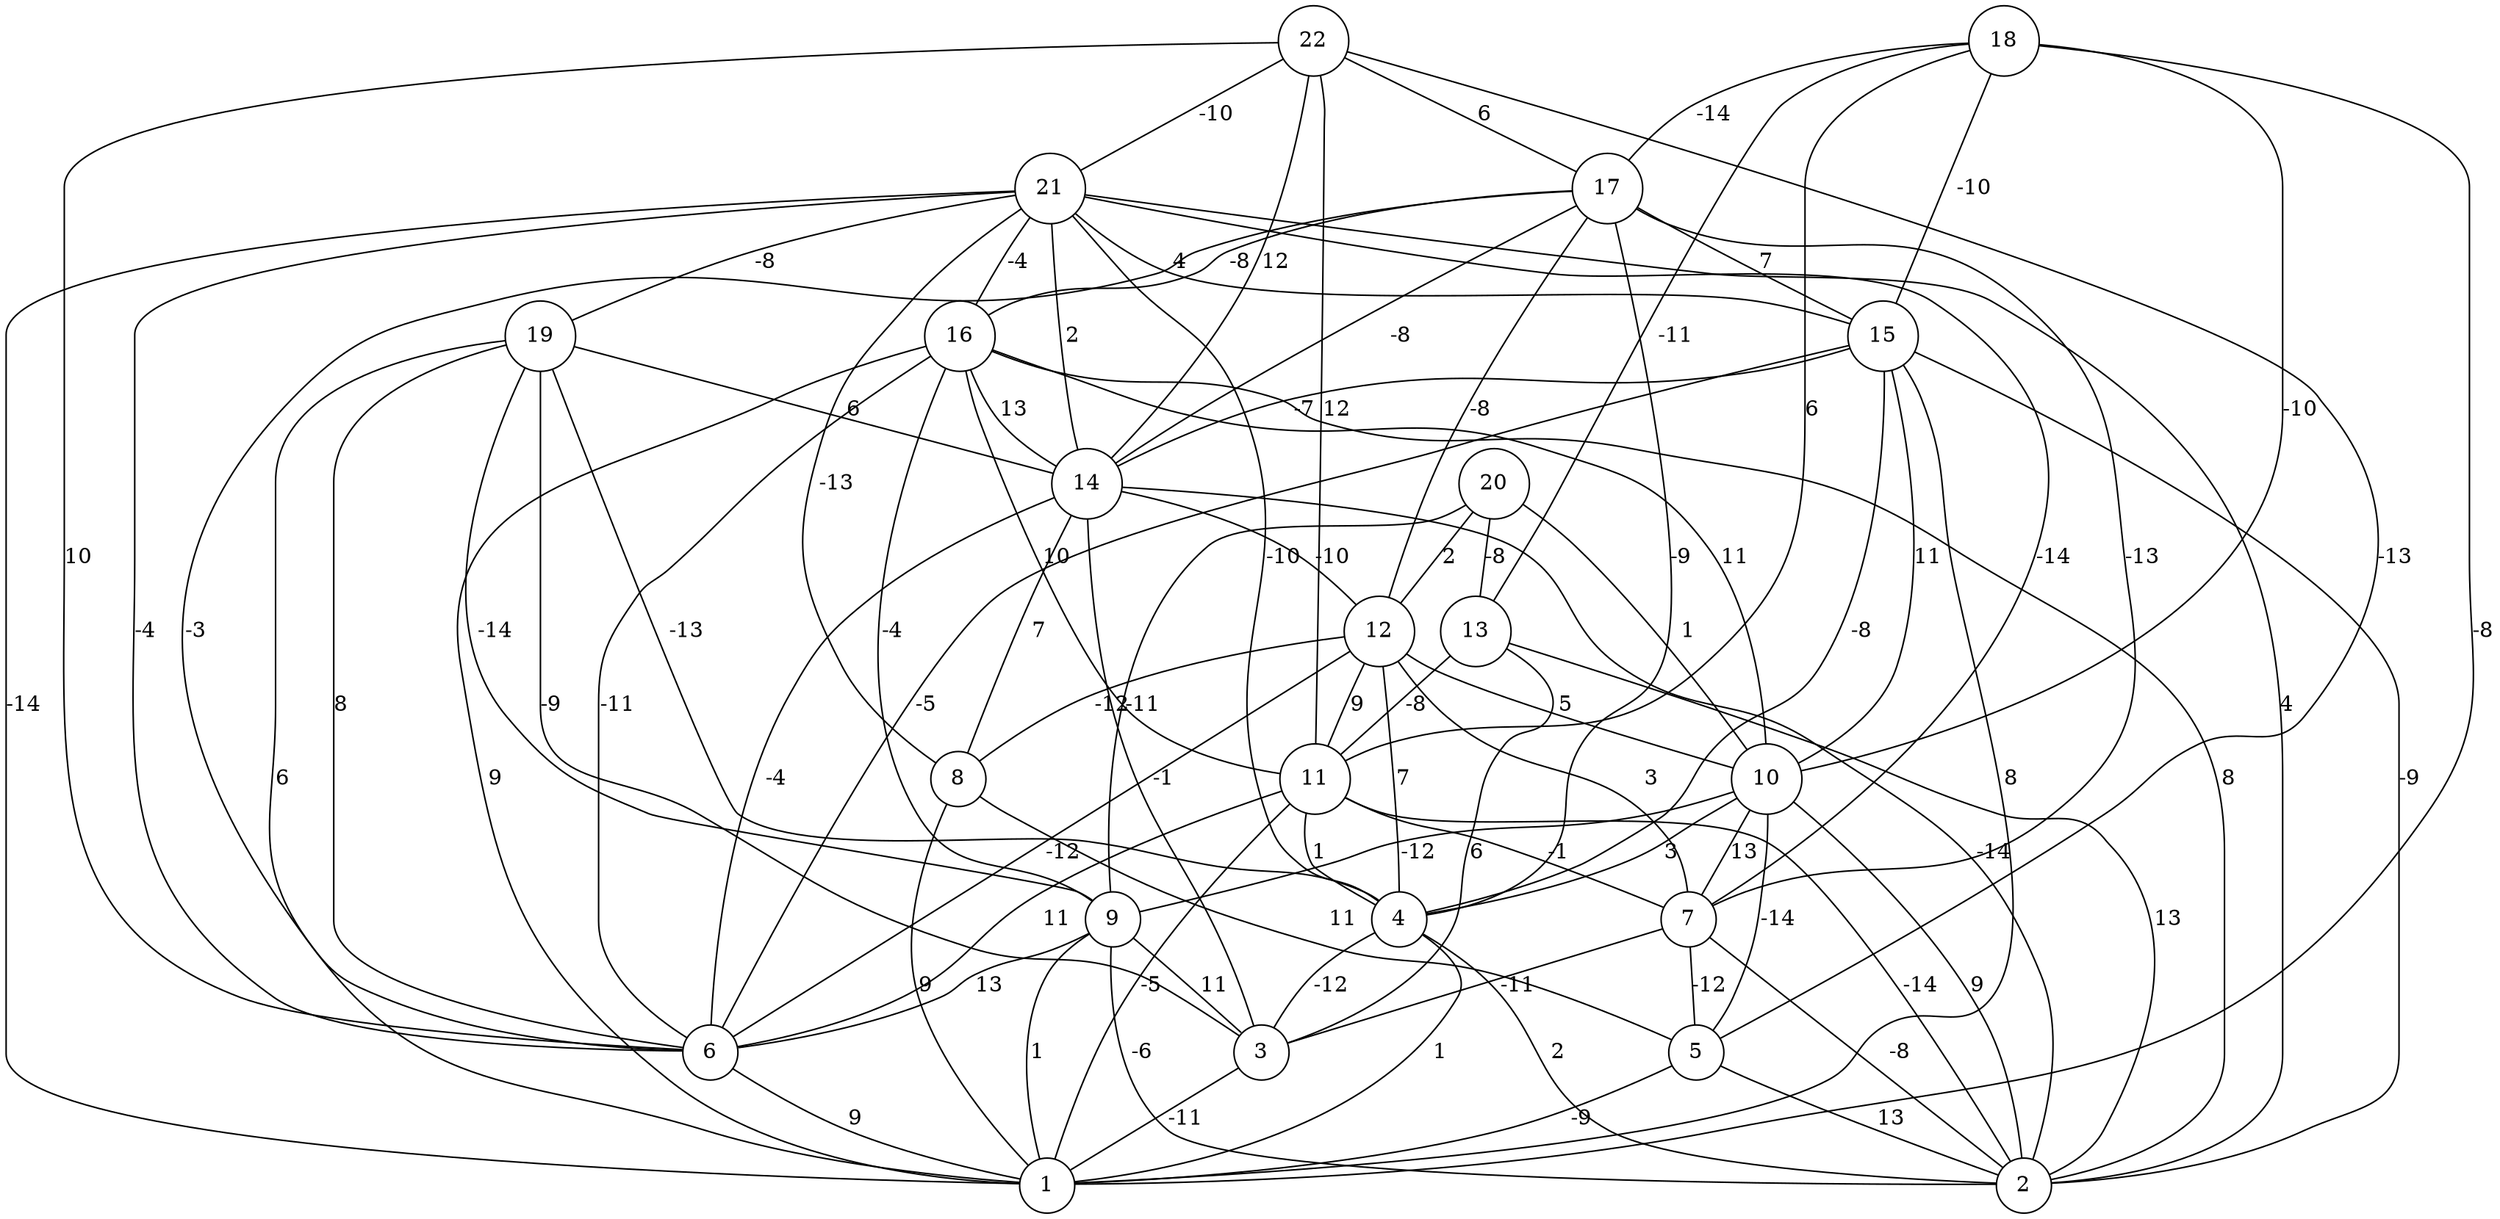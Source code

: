 graph { 
	 fontname="Helvetica,Arial,sans-serif" 
	 node [shape = circle]; 
	 22 -- 5 [label = "-13"];
	 22 -- 6 [label = "10"];
	 22 -- 11 [label = "12"];
	 22 -- 14 [label = "12"];
	 22 -- 17 [label = "6"];
	 22 -- 21 [label = "-10"];
	 21 -- 1 [label = "-14"];
	 21 -- 2 [label = "4"];
	 21 -- 4 [label = "-10"];
	 21 -- 6 [label = "-4"];
	 21 -- 7 [label = "-14"];
	 21 -- 8 [label = "-13"];
	 21 -- 14 [label = "2"];
	 21 -- 15 [label = "4"];
	 21 -- 16 [label = "-4"];
	 21 -- 19 [label = "-8"];
	 20 -- 9 [label = "-11"];
	 20 -- 10 [label = "1"];
	 20 -- 12 [label = "2"];
	 20 -- 13 [label = "-8"];
	 19 -- 1 [label = "6"];
	 19 -- 3 [label = "-9"];
	 19 -- 4 [label = "-13"];
	 19 -- 6 [label = "8"];
	 19 -- 9 [label = "-14"];
	 19 -- 14 [label = "6"];
	 18 -- 1 [label = "-8"];
	 18 -- 10 [label = "-10"];
	 18 -- 11 [label = "6"];
	 18 -- 13 [label = "-11"];
	 18 -- 15 [label = "-10"];
	 18 -- 17 [label = "-14"];
	 17 -- 4 [label = "-9"];
	 17 -- 6 [label = "-3"];
	 17 -- 7 [label = "-13"];
	 17 -- 12 [label = "-8"];
	 17 -- 14 [label = "-8"];
	 17 -- 15 [label = "7"];
	 17 -- 16 [label = "-8"];
	 16 -- 1 [label = "9"];
	 16 -- 2 [label = "8"];
	 16 -- 6 [label = "-11"];
	 16 -- 9 [label = "-4"];
	 16 -- 10 [label = "11"];
	 16 -- 11 [label = "10"];
	 16 -- 14 [label = "13"];
	 15 -- 1 [label = "8"];
	 15 -- 2 [label = "-9"];
	 15 -- 4 [label = "-8"];
	 15 -- 6 [label = "-5"];
	 15 -- 10 [label = "11"];
	 15 -- 14 [label = "-7"];
	 14 -- 2 [label = "-14"];
	 14 -- 3 [label = "-1"];
	 14 -- 6 [label = "-4"];
	 14 -- 8 [label = "7"];
	 14 -- 12 [label = "-10"];
	 13 -- 2 [label = "13"];
	 13 -- 3 [label = "6"];
	 13 -- 11 [label = "-8"];
	 12 -- 4 [label = "7"];
	 12 -- 6 [label = "-12"];
	 12 -- 7 [label = "3"];
	 12 -- 8 [label = "-12"];
	 12 -- 10 [label = "5"];
	 12 -- 11 [label = "9"];
	 11 -- 1 [label = "-5"];
	 11 -- 2 [label = "-14"];
	 11 -- 4 [label = "1"];
	 11 -- 6 [label = "11"];
	 11 -- 7 [label = "-1"];
	 10 -- 2 [label = "9"];
	 10 -- 4 [label = "3"];
	 10 -- 5 [label = "-14"];
	 10 -- 7 [label = "13"];
	 10 -- 9 [label = "-12"];
	 9 -- 1 [label = "1"];
	 9 -- 2 [label = "-6"];
	 9 -- 3 [label = "11"];
	 9 -- 6 [label = "13"];
	 8 -- 1 [label = "9"];
	 8 -- 5 [label = "11"];
	 7 -- 2 [label = "-8"];
	 7 -- 3 [label = "-11"];
	 7 -- 5 [label = "-12"];
	 6 -- 1 [label = "9"];
	 5 -- 1 [label = "-9"];
	 5 -- 2 [label = "13"];
	 4 -- 1 [label = "1"];
	 4 -- 2 [label = "2"];
	 4 -- 3 [label = "-12"];
	 3 -- 1 [label = "-11"];
	 1;
	 2;
	 3;
	 4;
	 5;
	 6;
	 7;
	 8;
	 9;
	 10;
	 11;
	 12;
	 13;
	 14;
	 15;
	 16;
	 17;
	 18;
	 19;
	 20;
	 21;
	 22;
}
